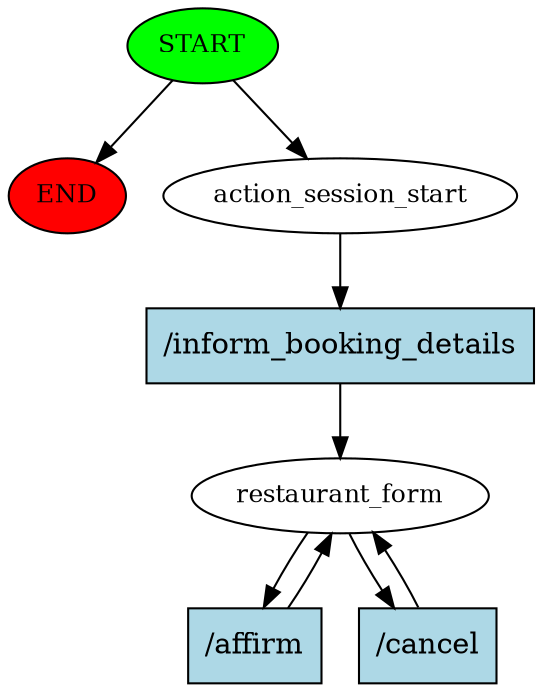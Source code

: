 digraph  {
0 [class="start active", fillcolor=green, fontsize=12, label=START, style=filled];
"-1" [class=end, fillcolor=red, fontsize=12, label=END, style=filled];
1 [class=active, fontsize=12, label=action_session_start];
2 [class="active dashed", fontsize=12, label=restaurant_form];
5 [class="intent active", fillcolor=lightblue, label="/inform_booking_details", shape=rect, style=filled];
6 [class="intent active", fillcolor=lightblue, label="/affirm", shape=rect, style=filled];
7 [class="intent active", fillcolor=lightblue, label="/cancel", shape=rect, style=filled];
0 -> "-1"  [class="", key=NONE, label=""];
0 -> 1  [class=active, key=NONE, label=""];
1 -> 5  [class=active, key=0];
2 -> 6  [class=active, key=0];
2 -> 7  [class=active, key=0];
5 -> 2  [class=active, key=0];
6 -> 2  [class=active, key=0];
7 -> 2  [class=active, key=0];
}
